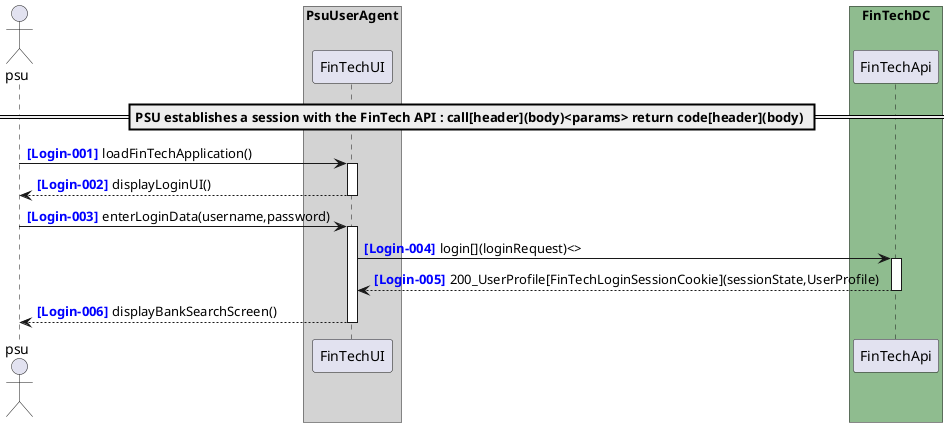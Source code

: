 @startuml

autonumber "<b><color blue>[Login-000]</color></b>"
actor psu

box "PsuUserAgent" #LightGray
    participant "FinTechUI" as FinTechUI
    'participant "ConsentAuthorisationUI" as ConsentAuthorisationUI
    'participant "OnlineBankingUI" as OnlineBankingUI
end box
box "FinTechDC" #DarkSeaGreen
    participant "FinTechApi" as FinTechApi
end box
box "TppDC" #LightGray
    'participant "TppBankingApi" as TppBankingApi
    'participant "TppBankSearchApi" as TppBankSearchApi
    'participant "ConsentAuthorisationApi" as ConsentAuthorisationApi

    'participant "RedirectSessionStoreApi" as RedirectSessionStoreApi
    'participant "BankingProtocolSelector" as BankingProtocolSelector
    'participant "BankingProtocol" as BankingProtocol
end box
box "AspspDC" #LightSkyBlue
	'participant "AspspBankingApi" as AspspBankingApi
    'participant "OnlineBankingApi" as OnlineBankingApi
end box

== PSU establishes a session with the FinTech API : call[header](body)<params> return code[header](body) ==
psu -> FinTechUI ++ : loadFinTechApplication()
return displayLoginUI()
psu -> FinTechUI ++ : enterLoginData(username,password)
FinTechUI -> FinTechApi ++ : login[](loginRequest)<>
return 200_UserProfile[FinTechLoginSessionCookie](sessionState,UserProfile)
return displayBankSearchScreen()
@enduml